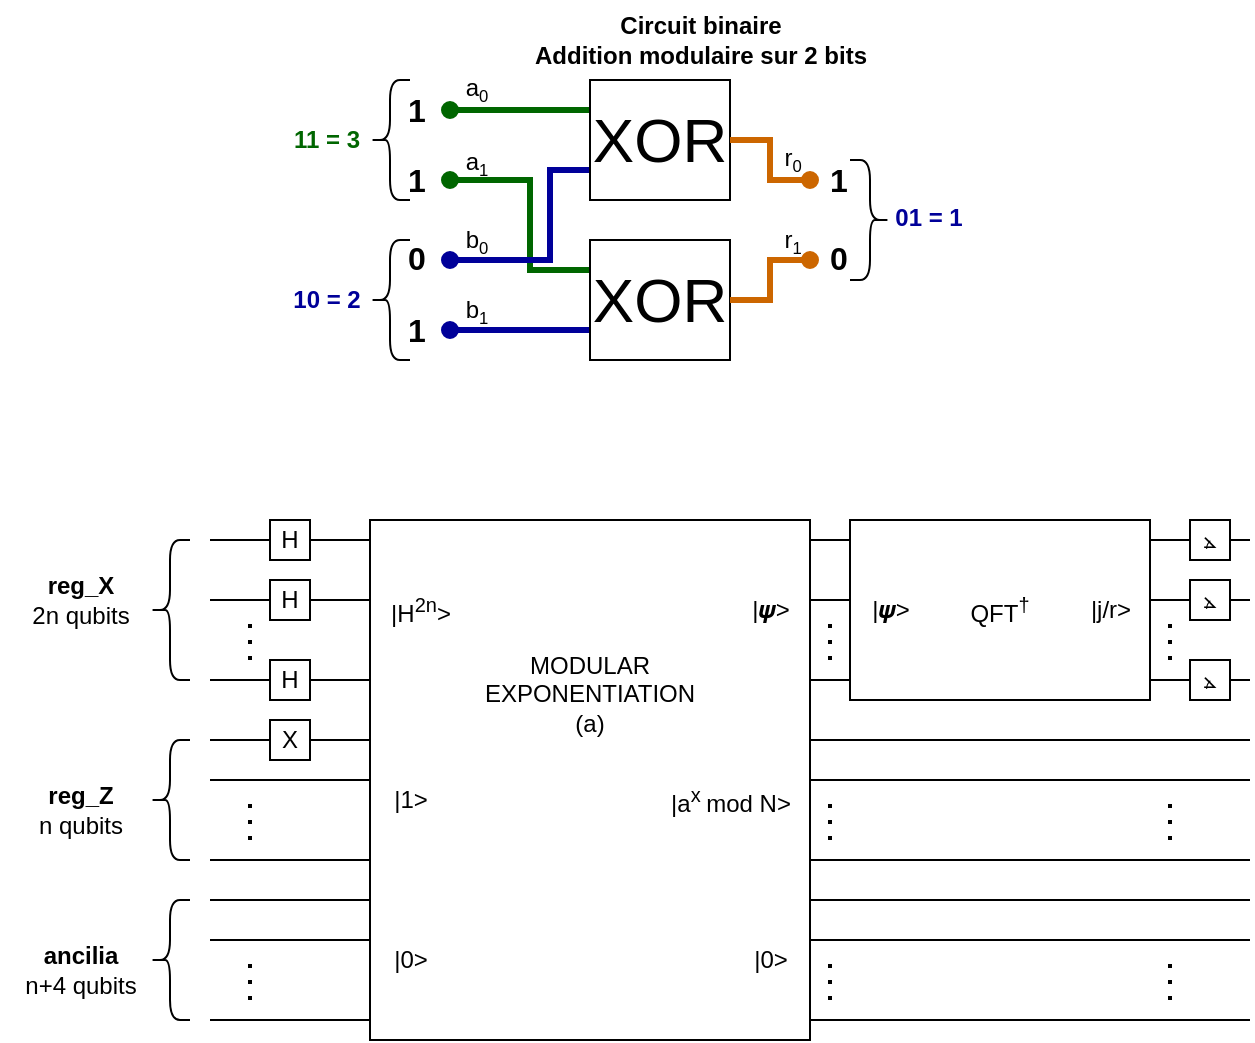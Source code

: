 <mxfile version="21.5.0" type="device">
  <diagram name="Page-1" id="2JVBHi15vYsiEp_4ve-y">
    <mxGraphModel dx="823" dy="582" grid="1" gridSize="10" guides="1" tooltips="1" connect="1" arrows="1" fold="1" page="1" pageScale="1" pageWidth="827" pageHeight="1169" math="0" shadow="0">
      <root>
        <mxCell id="0" />
        <mxCell id="1" parent="0" />
        <mxCell id="0TnctNxrD1-3UNqjvdYk-1" value="" style="endArrow=none;html=1;rounded=0;strokeColor=#006600;strokeWidth=3;entryX=0;entryY=0.25;entryDx=0;entryDy=0;edgeStyle=orthogonalEdgeStyle;startArrow=oval;startFill=1;" edge="1" parent="1" target="0TnctNxrD1-3UNqjvdYk-7">
          <mxGeometry width="50" height="50" relative="1" as="geometry">
            <mxPoint x="240" y="255" as="sourcePoint" />
            <mxPoint x="320" y="240" as="targetPoint" />
            <Array as="points">
              <mxPoint x="260" y="255" />
              <mxPoint x="260" y="255" />
            </Array>
          </mxGeometry>
        </mxCell>
        <mxCell id="0TnctNxrD1-3UNqjvdYk-2" value="" style="endArrow=none;html=1;rounded=0;strokeColor=#006600;strokeWidth=3;entryX=0;entryY=0.25;entryDx=0;entryDy=0;edgeStyle=orthogonalEdgeStyle;startArrow=oval;startFill=1;" edge="1" parent="1" target="0TnctNxrD1-3UNqjvdYk-8">
          <mxGeometry width="50" height="50" relative="1" as="geometry">
            <mxPoint x="240" y="290" as="sourcePoint" />
            <mxPoint x="320" y="280" as="targetPoint" />
            <Array as="points">
              <mxPoint x="240" y="290" />
              <mxPoint x="280" y="290" />
              <mxPoint x="280" y="335" />
            </Array>
          </mxGeometry>
        </mxCell>
        <mxCell id="0TnctNxrD1-3UNqjvdYk-4" value="" style="endArrow=none;html=1;rounded=0;strokeWidth=3;strokeColor=#000099;entryX=0;entryY=0.75;entryDx=0;entryDy=0;edgeStyle=orthogonalEdgeStyle;startArrow=oval;startFill=1;" edge="1" parent="1" target="0TnctNxrD1-3UNqjvdYk-7">
          <mxGeometry width="50" height="50" relative="1" as="geometry">
            <mxPoint x="240" y="330" as="sourcePoint" />
            <mxPoint x="320" y="360" as="targetPoint" />
            <Array as="points">
              <mxPoint x="290" y="330" />
              <mxPoint x="290" y="285" />
            </Array>
          </mxGeometry>
        </mxCell>
        <mxCell id="0TnctNxrD1-3UNqjvdYk-5" value="" style="endArrow=none;html=1;rounded=0;strokeWidth=3;strokeColor=#000099;entryX=0;entryY=0.75;entryDx=0;entryDy=0;edgeStyle=orthogonalEdgeStyle;startArrow=oval;startFill=1;" edge="1" parent="1" target="0TnctNxrD1-3UNqjvdYk-8">
          <mxGeometry width="50" height="50" relative="1" as="geometry">
            <mxPoint x="240" y="365" as="sourcePoint" />
            <mxPoint x="320" y="400" as="targetPoint" />
            <Array as="points">
              <mxPoint x="274" y="365" />
              <mxPoint x="310" y="365" />
            </Array>
          </mxGeometry>
        </mxCell>
        <mxCell id="0TnctNxrD1-3UNqjvdYk-7" value="&lt;font style=&quot;font-size: 31px;&quot;&gt;XOR&lt;/font&gt;" style="rounded=0;whiteSpace=wrap;html=1;" vertex="1" parent="1">
          <mxGeometry x="310" y="240" width="70" height="60" as="geometry" />
        </mxCell>
        <mxCell id="0TnctNxrD1-3UNqjvdYk-8" value="&lt;font style=&quot;font-size: 31px;&quot;&gt;XOR&lt;/font&gt;" style="rounded=0;whiteSpace=wrap;html=1;" vertex="1" parent="1">
          <mxGeometry x="310" y="320" width="70" height="60" as="geometry" />
        </mxCell>
        <mxCell id="0TnctNxrD1-3UNqjvdYk-10" value="" style="endArrow=oval;html=1;rounded=0;strokeColor=#CC6600;strokeWidth=3;startArrow=none;startFill=0;exitX=1;exitY=0.5;exitDx=0;exitDy=0;edgeStyle=orthogonalEdgeStyle;endFill=1;" edge="1" parent="1" source="0TnctNxrD1-3UNqjvdYk-7">
          <mxGeometry width="50" height="50" relative="1" as="geometry">
            <mxPoint x="440" y="300" as="sourcePoint" />
            <mxPoint x="420" y="290" as="targetPoint" />
            <Array as="points">
              <mxPoint x="400" y="270" />
              <mxPoint x="400" y="290" />
            </Array>
          </mxGeometry>
        </mxCell>
        <mxCell id="0TnctNxrD1-3UNqjvdYk-11" value="" style="endArrow=oval;html=1;rounded=0;strokeColor=#CC6600;strokeWidth=3;startArrow=none;startFill=0;exitX=1;exitY=0.5;exitDx=0;exitDy=0;endFill=1;edgeStyle=orthogonalEdgeStyle;" edge="1" parent="1" source="0TnctNxrD1-3UNqjvdYk-8">
          <mxGeometry width="50" height="50" relative="1" as="geometry">
            <mxPoint x="380" y="344" as="sourcePoint" />
            <mxPoint x="420" y="330" as="targetPoint" />
            <Array as="points">
              <mxPoint x="400" y="350" />
              <mxPoint x="400" y="330" />
              <mxPoint x="420" y="330" />
            </Array>
          </mxGeometry>
        </mxCell>
        <mxCell id="0TnctNxrD1-3UNqjvdYk-14" value="&lt;b&gt;&lt;font style=&quot;font-size: 16px;&quot;&gt;1&lt;/font&gt;&lt;/b&gt;" style="text;html=1;align=center;verticalAlign=middle;resizable=0;points=[];autosize=1;strokeColor=none;fillColor=none;" vertex="1" parent="1">
          <mxGeometry x="208" y="240" width="30" height="30" as="geometry" />
        </mxCell>
        <mxCell id="0TnctNxrD1-3UNqjvdYk-15" value="&lt;b&gt;&lt;font style=&quot;font-size: 16px;&quot;&gt;1&lt;/font&gt;&lt;/b&gt;" style="text;html=1;align=center;verticalAlign=middle;resizable=0;points=[];autosize=1;strokeColor=none;fillColor=none;" vertex="1" parent="1">
          <mxGeometry x="208" y="274.5" width="30" height="30" as="geometry" />
        </mxCell>
        <mxCell id="0TnctNxrD1-3UNqjvdYk-16" value="&lt;b&gt;&lt;font style=&quot;font-size: 16px;&quot;&gt;1&lt;/font&gt;&lt;/b&gt;" style="text;html=1;align=center;verticalAlign=middle;resizable=0;points=[];autosize=1;strokeColor=none;fillColor=none;" vertex="1" parent="1">
          <mxGeometry x="208" y="350" width="30" height="30" as="geometry" />
        </mxCell>
        <mxCell id="0TnctNxrD1-3UNqjvdYk-18" value="&lt;b&gt;&lt;font style=&quot;font-size: 16px;&quot;&gt;0&lt;/font&gt;&lt;/b&gt;" style="text;html=1;align=center;verticalAlign=middle;resizable=0;points=[];autosize=1;strokeColor=none;fillColor=none;" vertex="1" parent="1">
          <mxGeometry x="208" y="314" width="30" height="30" as="geometry" />
        </mxCell>
        <mxCell id="0TnctNxrD1-3UNqjvdYk-19" value="&lt;b&gt;&lt;font style=&quot;font-size: 16px;&quot;&gt;1&lt;/font&gt;&lt;/b&gt;" style="text;html=1;align=center;verticalAlign=middle;resizable=0;points=[];autosize=1;strokeColor=none;fillColor=none;" vertex="1" parent="1">
          <mxGeometry x="419" y="274.5" width="30" height="30" as="geometry" />
        </mxCell>
        <mxCell id="0TnctNxrD1-3UNqjvdYk-21" value="&lt;b&gt;&lt;font style=&quot;font-size: 16px;&quot;&gt;0&lt;/font&gt;&lt;/b&gt;" style="text;html=1;align=center;verticalAlign=middle;resizable=0;points=[];autosize=1;strokeColor=none;fillColor=none;" vertex="1" parent="1">
          <mxGeometry x="419" y="314" width="30" height="30" as="geometry" />
        </mxCell>
        <mxCell id="0TnctNxrD1-3UNqjvdYk-22" value="" style="shape=curlyBracket;whiteSpace=wrap;html=1;rounded=1;labelPosition=left;verticalLabelPosition=middle;align=right;verticalAlign=middle;" vertex="1" parent="1">
          <mxGeometry x="200" y="240" width="20" height="60" as="geometry" />
        </mxCell>
        <mxCell id="0TnctNxrD1-3UNqjvdYk-23" value="" style="shape=curlyBracket;whiteSpace=wrap;html=1;rounded=1;labelPosition=left;verticalLabelPosition=middle;align=right;verticalAlign=middle;" vertex="1" parent="1">
          <mxGeometry x="200" y="320" width="20" height="60" as="geometry" />
        </mxCell>
        <mxCell id="0TnctNxrD1-3UNqjvdYk-24" value="" style="shape=curlyBracket;whiteSpace=wrap;html=1;rounded=1;flipH=1;labelPosition=right;verticalLabelPosition=middle;align=left;verticalAlign=middle;" vertex="1" parent="1">
          <mxGeometry x="440" y="280" width="20" height="60" as="geometry" />
        </mxCell>
        <mxCell id="0TnctNxrD1-3UNqjvdYk-25" value="&lt;b&gt;&lt;font color=&quot;#006600&quot;&gt;11 = 3&lt;/font&gt;&lt;/b&gt;" style="text;html=1;align=center;verticalAlign=middle;resizable=0;points=[];autosize=1;strokeColor=none;fillColor=none;" vertex="1" parent="1">
          <mxGeometry x="148" y="255" width="60" height="30" as="geometry" />
        </mxCell>
        <mxCell id="0TnctNxrD1-3UNqjvdYk-26" value="&lt;b&gt;&lt;font color=&quot;#000099&quot;&gt;10 = 2&lt;/font&gt;&lt;/b&gt;" style="text;html=1;align=center;verticalAlign=middle;resizable=0;points=[];autosize=1;strokeColor=none;fillColor=none;" vertex="1" parent="1">
          <mxGeometry x="148" y="335" width="60" height="30" as="geometry" />
        </mxCell>
        <mxCell id="0TnctNxrD1-3UNqjvdYk-27" value="&lt;b&gt;&lt;font color=&quot;#000099&quot;&gt;01 = 1&lt;/font&gt;&lt;/b&gt;" style="text;html=1;align=center;verticalAlign=middle;resizable=0;points=[];autosize=1;strokeColor=none;fillColor=none;" vertex="1" parent="1">
          <mxGeometry x="449" y="294" width="60" height="30" as="geometry" />
        </mxCell>
        <mxCell id="0TnctNxrD1-3UNqjvdYk-29" value="r&lt;span style=&quot;font-size: 10px;&quot;&gt;&lt;sub&gt;1&lt;/sub&gt;&lt;/span&gt;" style="text;html=1;align=center;verticalAlign=middle;resizable=0;points=[];autosize=1;strokeColor=none;fillColor=none;" vertex="1" parent="1">
          <mxGeometry x="396" y="305" width="30" height="30" as="geometry" />
        </mxCell>
        <mxCell id="0TnctNxrD1-3UNqjvdYk-30" value="r&lt;span style=&quot;font-size: 10px;&quot;&gt;&lt;sub&gt;0&lt;/sub&gt;&lt;/span&gt;" style="text;html=1;align=center;verticalAlign=middle;resizable=0;points=[];autosize=1;strokeColor=none;fillColor=none;" vertex="1" parent="1">
          <mxGeometry x="396" y="264" width="30" height="30" as="geometry" />
        </mxCell>
        <mxCell id="0TnctNxrD1-3UNqjvdYk-31" value="a&lt;span style=&quot;font-size: 10px;&quot;&gt;&lt;sub&gt;0&lt;/sub&gt;&lt;/span&gt;" style="text;html=1;align=center;verticalAlign=middle;resizable=0;points=[];autosize=1;strokeColor=none;fillColor=none;" vertex="1" parent="1">
          <mxGeometry x="238" y="229" width="30" height="30" as="geometry" />
        </mxCell>
        <mxCell id="0TnctNxrD1-3UNqjvdYk-32" value="b&lt;span style=&quot;font-size: 10px;&quot;&gt;&lt;sub&gt;0&lt;/sub&gt;&lt;/span&gt;" style="text;html=1;align=center;verticalAlign=middle;resizable=0;points=[];autosize=1;strokeColor=none;fillColor=none;" vertex="1" parent="1">
          <mxGeometry x="238" y="305" width="30" height="30" as="geometry" />
        </mxCell>
        <mxCell id="0TnctNxrD1-3UNqjvdYk-33" value="a&lt;span style=&quot;font-size: 10px;&quot;&gt;&lt;sub&gt;1&lt;/sub&gt;&lt;/span&gt;" style="text;html=1;align=center;verticalAlign=middle;resizable=0;points=[];autosize=1;strokeColor=none;fillColor=none;" vertex="1" parent="1">
          <mxGeometry x="238" y="266" width="30" height="30" as="geometry" />
        </mxCell>
        <mxCell id="0TnctNxrD1-3UNqjvdYk-34" value="b&lt;span style=&quot;font-size: 10px;&quot;&gt;&lt;sub&gt;1&lt;/sub&gt;&lt;/span&gt;" style="text;html=1;align=center;verticalAlign=middle;resizable=0;points=[];autosize=1;strokeColor=none;fillColor=none;" vertex="1" parent="1">
          <mxGeometry x="238" y="340" width="30" height="30" as="geometry" />
        </mxCell>
        <mxCell id="0TnctNxrD1-3UNqjvdYk-37" value="&lt;b&gt;Circuit binaire&lt;br&gt;Addition modulaire sur 2 bits&lt;/b&gt;" style="text;html=1;align=center;verticalAlign=middle;resizable=0;points=[];autosize=1;strokeColor=none;fillColor=none;" vertex="1" parent="1">
          <mxGeometry x="270" y="200" width="190" height="40" as="geometry" />
        </mxCell>
        <mxCell id="0TnctNxrD1-3UNqjvdYk-38" value="" style="endArrow=none;html=1;rounded=0;" edge="1" parent="1">
          <mxGeometry width="50" height="50" relative="1" as="geometry">
            <mxPoint x="120" y="470" as="sourcePoint" />
            <mxPoint x="640" y="470" as="targetPoint" />
          </mxGeometry>
        </mxCell>
        <mxCell id="0TnctNxrD1-3UNqjvdYk-39" value="" style="endArrow=none;html=1;rounded=0;" edge="1" parent="1">
          <mxGeometry width="50" height="50" relative="1" as="geometry">
            <mxPoint x="120" y="500" as="sourcePoint" />
            <mxPoint x="640" y="500" as="targetPoint" />
          </mxGeometry>
        </mxCell>
        <mxCell id="0TnctNxrD1-3UNqjvdYk-42" value="" style="endArrow=none;html=1;rounded=0;" edge="1" parent="1">
          <mxGeometry width="50" height="50" relative="1" as="geometry">
            <mxPoint x="120" y="540" as="sourcePoint" />
            <mxPoint x="640" y="540" as="targetPoint" />
          </mxGeometry>
        </mxCell>
        <mxCell id="0TnctNxrD1-3UNqjvdYk-54" value="" style="endArrow=none;dashed=1;html=1;dashPattern=1 3;strokeWidth=2;rounded=0;" edge="1" parent="1">
          <mxGeometry width="50" height="50" relative="1" as="geometry">
            <mxPoint x="140" y="530" as="sourcePoint" />
            <mxPoint x="140" y="510" as="targetPoint" />
            <Array as="points">
              <mxPoint x="140" y="510" />
            </Array>
          </mxGeometry>
        </mxCell>
        <mxCell id="0TnctNxrD1-3UNqjvdYk-57" value="" style="shape=curlyBracket;whiteSpace=wrap;html=1;rounded=1;labelPosition=left;verticalLabelPosition=middle;align=right;verticalAlign=middle;" vertex="1" parent="1">
          <mxGeometry x="90" y="470" width="20" height="70" as="geometry" />
        </mxCell>
        <mxCell id="0TnctNxrD1-3UNqjvdYk-58" value="&lt;b&gt;reg_X&lt;br&gt;&lt;/b&gt;2n qubits" style="text;html=1;align=center;verticalAlign=middle;resizable=0;points=[];autosize=1;strokeColor=none;fillColor=none;" vertex="1" parent="1">
          <mxGeometry x="20" y="480" width="70" height="40" as="geometry" />
        </mxCell>
        <mxCell id="0TnctNxrD1-3UNqjvdYk-59" value="" style="shape=curlyBracket;whiteSpace=wrap;html=1;rounded=1;labelPosition=left;verticalLabelPosition=middle;align=right;verticalAlign=middle;" vertex="1" parent="1">
          <mxGeometry x="90" y="570" width="20" height="60" as="geometry" />
        </mxCell>
        <mxCell id="0TnctNxrD1-3UNqjvdYk-60" value="&lt;b&gt;reg_Z&lt;/b&gt;&lt;br&gt;n qubits" style="text;html=1;align=center;verticalAlign=middle;resizable=0;points=[];autosize=1;strokeColor=none;fillColor=none;" vertex="1" parent="1">
          <mxGeometry x="20" y="585" width="70" height="40" as="geometry" />
        </mxCell>
        <mxCell id="0TnctNxrD1-3UNqjvdYk-61" value="" style="shape=curlyBracket;whiteSpace=wrap;html=1;rounded=1;labelPosition=left;verticalLabelPosition=middle;align=right;verticalAlign=middle;" vertex="1" parent="1">
          <mxGeometry x="90" y="650" width="20" height="60" as="geometry" />
        </mxCell>
        <mxCell id="0TnctNxrD1-3UNqjvdYk-62" value="&lt;b style=&quot;border-color: var(--border-color);&quot;&gt;ancilia&lt;/b&gt;&lt;br&gt;n+4 qubits" style="text;html=1;align=center;verticalAlign=middle;resizable=0;points=[];autosize=1;strokeColor=none;fillColor=none;" vertex="1" parent="1">
          <mxGeometry x="15" y="665" width="80" height="40" as="geometry" />
        </mxCell>
        <mxCell id="0TnctNxrD1-3UNqjvdYk-66" value="H" style="rounded=0;whiteSpace=wrap;html=1;" vertex="1" parent="1">
          <mxGeometry x="150" y="530" width="20" height="20" as="geometry" />
        </mxCell>
        <mxCell id="0TnctNxrD1-3UNqjvdYk-67" value="H" style="rounded=0;whiteSpace=wrap;html=1;" vertex="1" parent="1">
          <mxGeometry x="150" y="490" width="20" height="20" as="geometry" />
        </mxCell>
        <mxCell id="0TnctNxrD1-3UNqjvdYk-68" value="H" style="rounded=0;whiteSpace=wrap;html=1;" vertex="1" parent="1">
          <mxGeometry x="150" y="460" width="20" height="20" as="geometry" />
        </mxCell>
        <mxCell id="0TnctNxrD1-3UNqjvdYk-71" value="" style="endArrow=none;html=1;rounded=0;" edge="1" parent="1">
          <mxGeometry width="50" height="50" relative="1" as="geometry">
            <mxPoint x="120" y="570" as="sourcePoint" />
            <mxPoint x="640" y="570" as="targetPoint" />
          </mxGeometry>
        </mxCell>
        <mxCell id="0TnctNxrD1-3UNqjvdYk-72" value="" style="endArrow=none;html=1;rounded=0;" edge="1" parent="1">
          <mxGeometry width="50" height="50" relative="1" as="geometry">
            <mxPoint x="120" y="590" as="sourcePoint" />
            <mxPoint x="640" y="590" as="targetPoint" />
          </mxGeometry>
        </mxCell>
        <mxCell id="0TnctNxrD1-3UNqjvdYk-73" value="" style="endArrow=none;html=1;rounded=0;" edge="1" parent="1">
          <mxGeometry width="50" height="50" relative="1" as="geometry">
            <mxPoint x="120" y="630" as="sourcePoint" />
            <mxPoint x="640" y="630" as="targetPoint" />
          </mxGeometry>
        </mxCell>
        <mxCell id="0TnctNxrD1-3UNqjvdYk-74" value="" style="endArrow=none;dashed=1;html=1;dashPattern=1 3;strokeWidth=2;rounded=0;" edge="1" parent="1">
          <mxGeometry width="50" height="50" relative="1" as="geometry">
            <mxPoint x="140" y="620" as="sourcePoint" />
            <mxPoint x="140" y="600" as="targetPoint" />
          </mxGeometry>
        </mxCell>
        <mxCell id="0TnctNxrD1-3UNqjvdYk-77" value="X" style="rounded=0;whiteSpace=wrap;html=1;" vertex="1" parent="1">
          <mxGeometry x="150" y="560" width="20" height="20" as="geometry" />
        </mxCell>
        <mxCell id="0TnctNxrD1-3UNqjvdYk-78" value="" style="endArrow=none;html=1;rounded=0;" edge="1" parent="1">
          <mxGeometry width="50" height="50" relative="1" as="geometry">
            <mxPoint x="120" y="650" as="sourcePoint" />
            <mxPoint x="640" y="650" as="targetPoint" />
          </mxGeometry>
        </mxCell>
        <mxCell id="0TnctNxrD1-3UNqjvdYk-79" value="" style="endArrow=none;html=1;rounded=0;" edge="1" parent="1">
          <mxGeometry width="50" height="50" relative="1" as="geometry">
            <mxPoint x="120" y="670" as="sourcePoint" />
            <mxPoint x="640" y="670" as="targetPoint" />
          </mxGeometry>
        </mxCell>
        <mxCell id="0TnctNxrD1-3UNqjvdYk-80" value="" style="endArrow=none;html=1;rounded=0;" edge="1" parent="1">
          <mxGeometry width="50" height="50" relative="1" as="geometry">
            <mxPoint x="120" y="710" as="sourcePoint" />
            <mxPoint x="640" y="710" as="targetPoint" />
          </mxGeometry>
        </mxCell>
        <mxCell id="0TnctNxrD1-3UNqjvdYk-83" value="" style="endArrow=none;dashed=1;html=1;dashPattern=1 3;strokeWidth=2;rounded=0;" edge="1" parent="1">
          <mxGeometry width="50" height="50" relative="1" as="geometry">
            <mxPoint x="140" y="700" as="sourcePoint" />
            <mxPoint x="140" y="680" as="targetPoint" />
          </mxGeometry>
        </mxCell>
        <mxCell id="0TnctNxrD1-3UNqjvdYk-84" value="MODULAR&lt;br&gt;EXPONENTIATION&lt;br&gt;(a)&lt;br&gt;&lt;br&gt;&lt;br&gt;&lt;br&gt;&lt;br&gt;&lt;br&gt;&lt;br&gt;" style="rounded=0;whiteSpace=wrap;html=1;" vertex="1" parent="1">
          <mxGeometry x="200" y="460" width="220" height="260" as="geometry" />
        </mxCell>
        <mxCell id="0TnctNxrD1-3UNqjvdYk-85" value="QFT&lt;sup&gt;†&lt;/sup&gt;&lt;span id=&quot;docs-internal-guid-66bec11a-7fff-207b-f78b-7643b8b706ee&quot;&gt;&lt;/span&gt;" style="rounded=0;whiteSpace=wrap;html=1;" vertex="1" parent="1">
          <mxGeometry x="440" y="460" width="150" height="90" as="geometry" />
        </mxCell>
        <mxCell id="0TnctNxrD1-3UNqjvdYk-86" value="&lt;span id=&quot;docs-internal-guid-df8efc74-7fff-1b15-d392-07bf68c7a7da&quot;&gt;&lt;/span&gt;⦛" style="rounded=0;whiteSpace=wrap;html=1;" vertex="1" parent="1">
          <mxGeometry x="610" y="460" width="20" height="20" as="geometry" />
        </mxCell>
        <mxCell id="0TnctNxrD1-3UNqjvdYk-87" value="&lt;span id=&quot;docs-internal-guid-df8efc74-7fff-1b15-d392-07bf68c7a7da&quot;&gt;&lt;/span&gt;⦛" style="rounded=0;whiteSpace=wrap;html=1;" vertex="1" parent="1">
          <mxGeometry x="610" y="490" width="20" height="20" as="geometry" />
        </mxCell>
        <mxCell id="0TnctNxrD1-3UNqjvdYk-88" value="&lt;span id=&quot;docs-internal-guid-df8efc74-7fff-1b15-d392-07bf68c7a7da&quot;&gt;&lt;/span&gt;⦛" style="rounded=0;whiteSpace=wrap;html=1;" vertex="1" parent="1">
          <mxGeometry x="610" y="530" width="20" height="20" as="geometry" />
        </mxCell>
        <mxCell id="0TnctNxrD1-3UNqjvdYk-89" value="|0&amp;gt;" style="text;html=1;align=center;verticalAlign=middle;resizable=0;points=[];autosize=1;strokeColor=none;fillColor=none;" vertex="1" parent="1">
          <mxGeometry x="200" y="665" width="40" height="30" as="geometry" />
        </mxCell>
        <mxCell id="0TnctNxrD1-3UNqjvdYk-90" value="|0&amp;gt;" style="text;html=1;align=center;verticalAlign=middle;resizable=0;points=[];autosize=1;strokeColor=none;fillColor=none;" vertex="1" parent="1">
          <mxGeometry x="380" y="665" width="40" height="30" as="geometry" />
        </mxCell>
        <mxCell id="0TnctNxrD1-3UNqjvdYk-93" value="|1&amp;gt;" style="text;html=1;align=center;verticalAlign=middle;resizable=0;points=[];autosize=1;strokeColor=none;fillColor=none;" vertex="1" parent="1">
          <mxGeometry x="200" y="585" width="40" height="30" as="geometry" />
        </mxCell>
        <mxCell id="0TnctNxrD1-3UNqjvdYk-94" value="|a&lt;sup&gt;x &lt;/sup&gt;mod N&amp;gt;" style="text;html=1;align=center;verticalAlign=middle;resizable=0;points=[];autosize=1;strokeColor=none;fillColor=none;" vertex="1" parent="1">
          <mxGeometry x="340" y="585" width="80" height="30" as="geometry" />
        </mxCell>
        <mxCell id="0TnctNxrD1-3UNqjvdYk-95" value="|H&lt;sup&gt;2n&lt;/sup&gt;&amp;gt;" style="text;html=1;align=center;verticalAlign=middle;resizable=0;points=[];autosize=1;strokeColor=none;fillColor=none;" vertex="1" parent="1">
          <mxGeometry x="200" y="490" width="50" height="30" as="geometry" />
        </mxCell>
        <mxCell id="0TnctNxrD1-3UNqjvdYk-96" value="|𝝍&amp;gt;" style="text;html=1;align=center;verticalAlign=middle;resizable=0;points=[];autosize=1;strokeColor=none;fillColor=none;" vertex="1" parent="1">
          <mxGeometry x="380" y="490" width="40" height="30" as="geometry" />
        </mxCell>
        <mxCell id="0TnctNxrD1-3UNqjvdYk-97" value="|𝝍&amp;gt;" style="text;html=1;align=center;verticalAlign=middle;resizable=0;points=[];autosize=1;strokeColor=none;fillColor=none;" vertex="1" parent="1">
          <mxGeometry x="440" y="490" width="40" height="30" as="geometry" />
        </mxCell>
        <mxCell id="0TnctNxrD1-3UNqjvdYk-98" value="|j/r&amp;gt;" style="text;html=1;align=center;verticalAlign=middle;resizable=0;points=[];autosize=1;strokeColor=none;fillColor=none;" vertex="1" parent="1">
          <mxGeometry x="550" y="490" width="40" height="30" as="geometry" />
        </mxCell>
        <mxCell id="0TnctNxrD1-3UNqjvdYk-99" value="" style="endArrow=none;dashed=1;html=1;dashPattern=1 3;strokeWidth=2;rounded=0;" edge="1" parent="1">
          <mxGeometry width="50" height="50" relative="1" as="geometry">
            <mxPoint x="430" y="530" as="sourcePoint" />
            <mxPoint x="430" y="510" as="targetPoint" />
          </mxGeometry>
        </mxCell>
        <mxCell id="0TnctNxrD1-3UNqjvdYk-100" value="" style="endArrow=none;dashed=1;html=1;dashPattern=1 3;strokeWidth=2;rounded=0;" edge="1" parent="1">
          <mxGeometry width="50" height="50" relative="1" as="geometry">
            <mxPoint x="430" y="620" as="sourcePoint" />
            <mxPoint x="430" y="600" as="targetPoint" />
          </mxGeometry>
        </mxCell>
        <mxCell id="0TnctNxrD1-3UNqjvdYk-101" value="" style="endArrow=none;dashed=1;html=1;dashPattern=1 3;strokeWidth=2;rounded=0;" edge="1" parent="1">
          <mxGeometry width="50" height="50" relative="1" as="geometry">
            <mxPoint x="430" y="700" as="sourcePoint" />
            <mxPoint x="430" y="680" as="targetPoint" />
          </mxGeometry>
        </mxCell>
        <mxCell id="0TnctNxrD1-3UNqjvdYk-102" value="" style="endArrow=none;dashed=1;html=1;dashPattern=1 3;strokeWidth=2;rounded=0;" edge="1" parent="1">
          <mxGeometry width="50" height="50" relative="1" as="geometry">
            <mxPoint x="600" y="530" as="sourcePoint" />
            <mxPoint x="600" y="510" as="targetPoint" />
          </mxGeometry>
        </mxCell>
        <mxCell id="0TnctNxrD1-3UNqjvdYk-103" value="" style="endArrow=none;dashed=1;html=1;dashPattern=1 3;strokeWidth=2;rounded=0;" edge="1" parent="1">
          <mxGeometry width="50" height="50" relative="1" as="geometry">
            <mxPoint x="600" y="620" as="sourcePoint" />
            <mxPoint x="600" y="600" as="targetPoint" />
          </mxGeometry>
        </mxCell>
        <mxCell id="0TnctNxrD1-3UNqjvdYk-104" value="" style="endArrow=none;dashed=1;html=1;dashPattern=1 3;strokeWidth=2;rounded=0;" edge="1" parent="1">
          <mxGeometry width="50" height="50" relative="1" as="geometry">
            <mxPoint x="600" y="700" as="sourcePoint" />
            <mxPoint x="600" y="680" as="targetPoint" />
          </mxGeometry>
        </mxCell>
      </root>
    </mxGraphModel>
  </diagram>
</mxfile>
